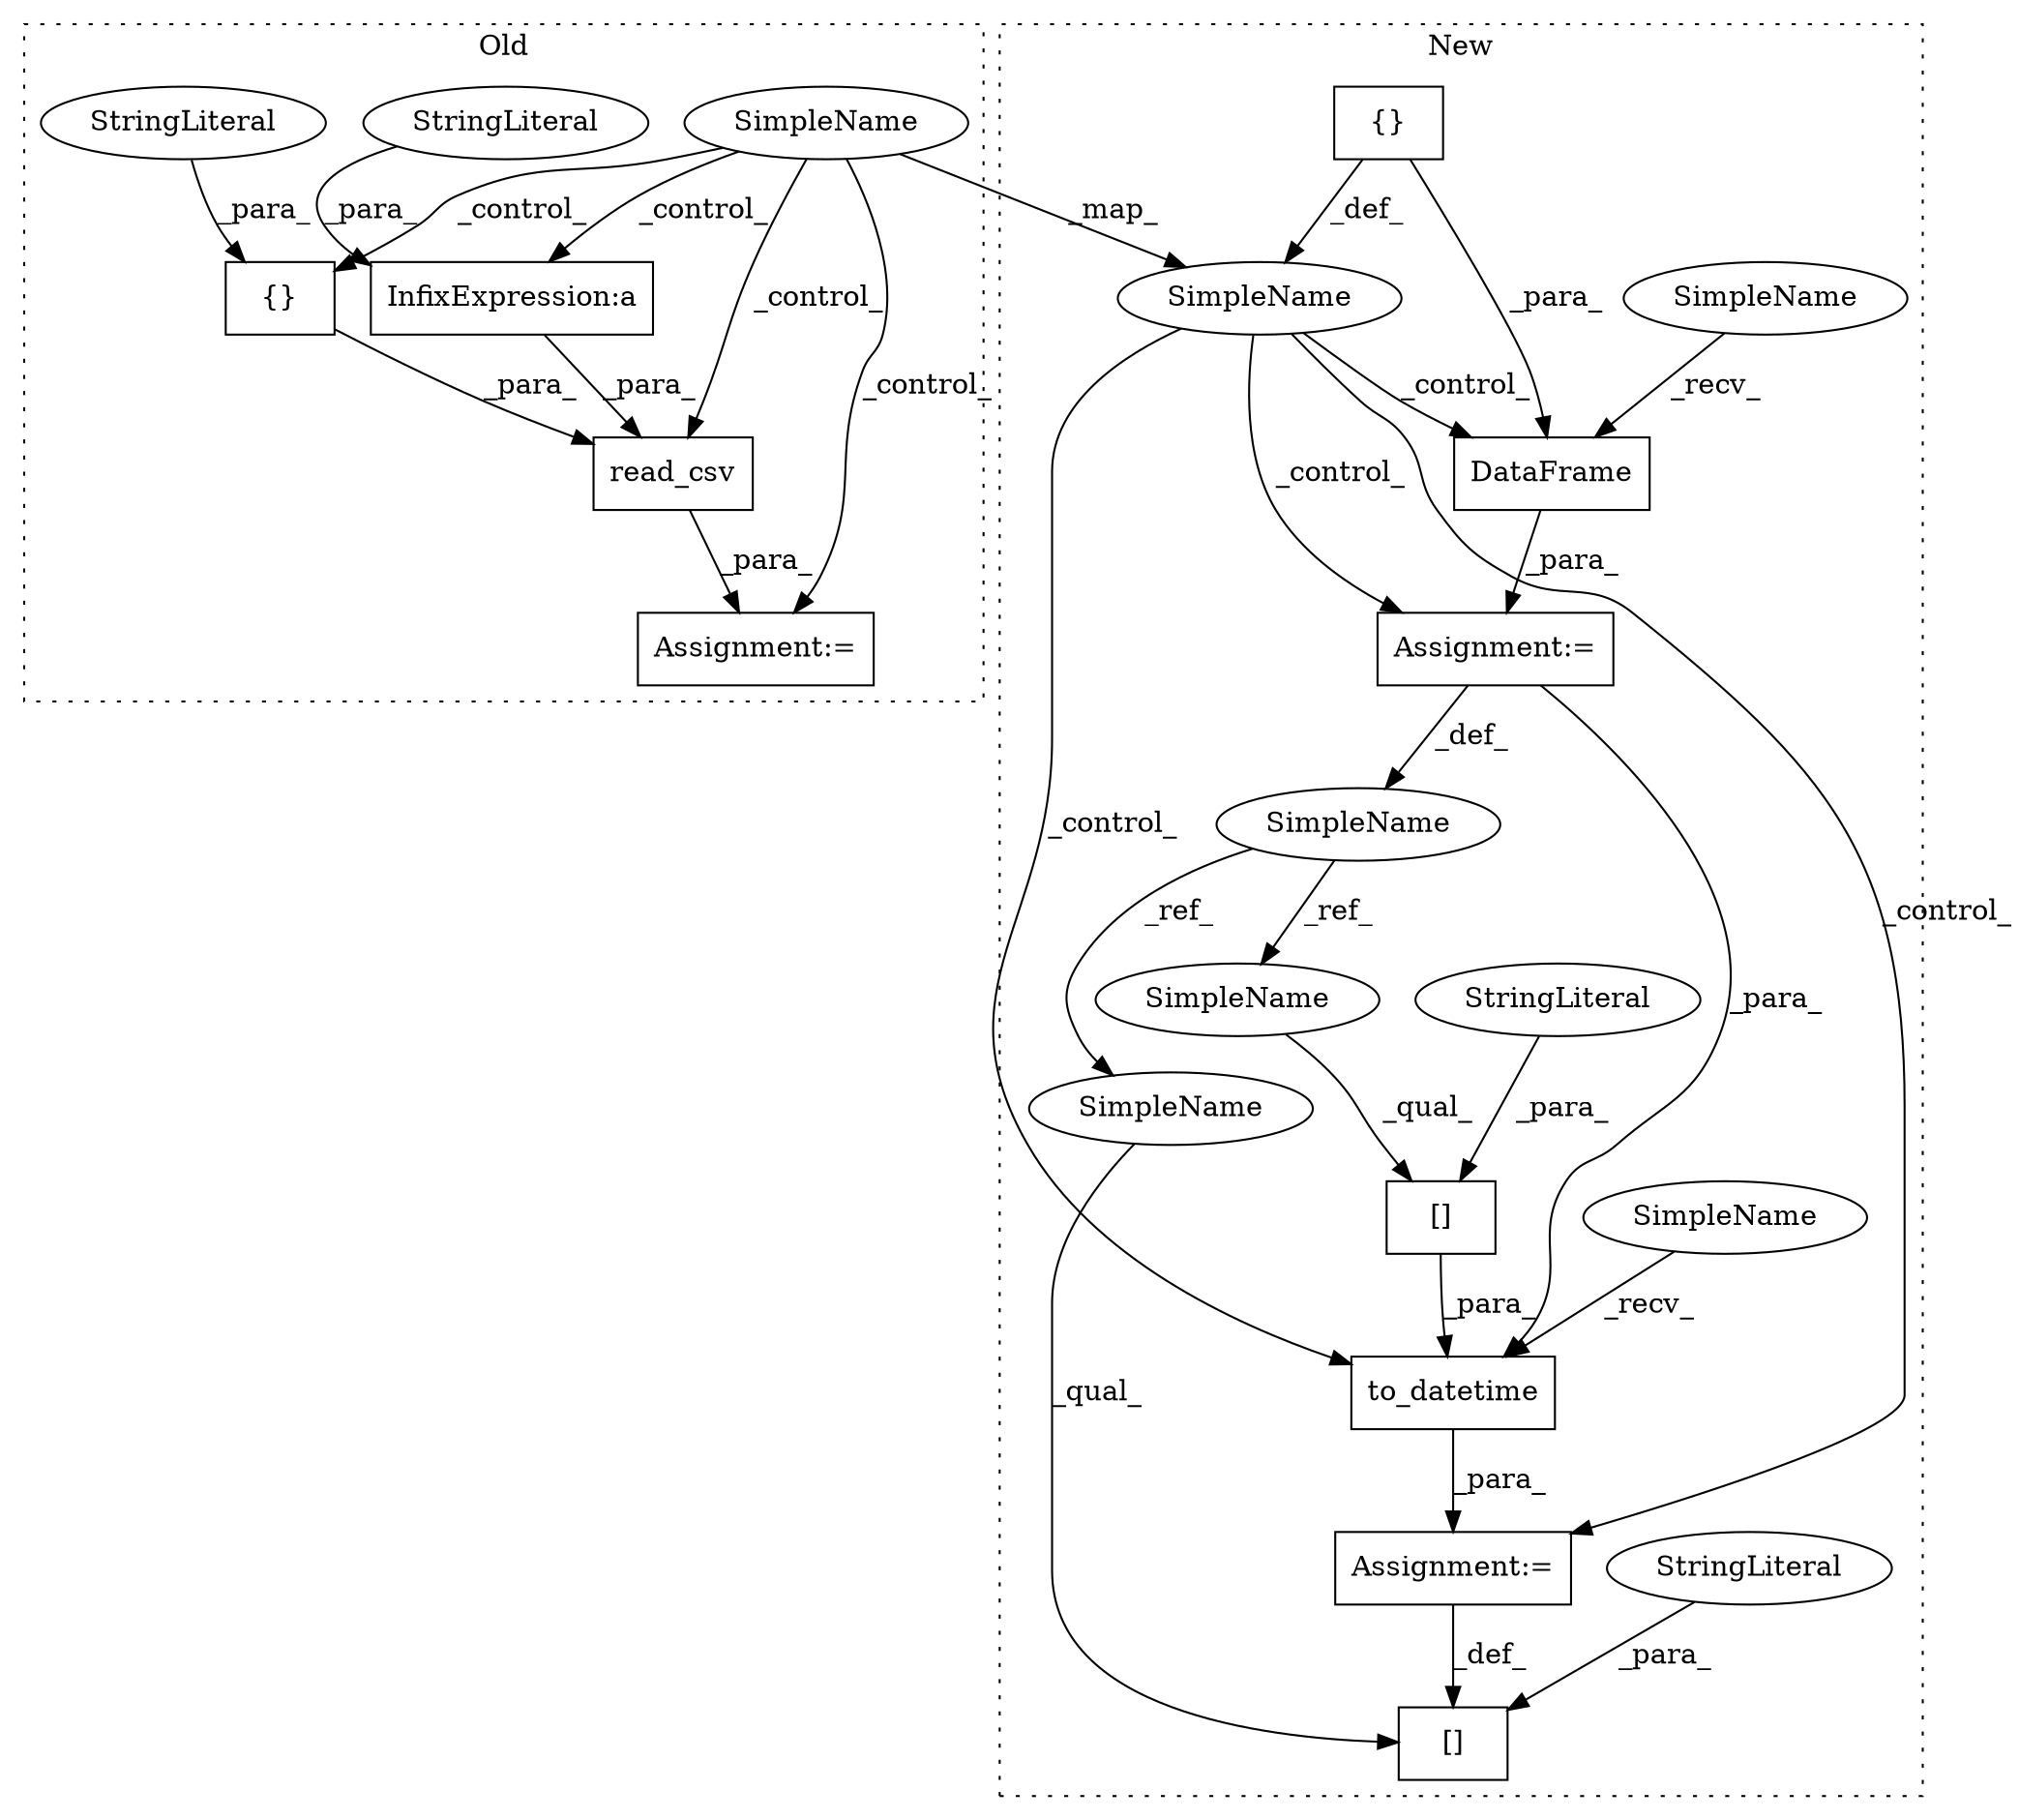 digraph G {
subgraph cluster0 {
1 [label="read_csv" a="32" s="493,600" l="9,1" shape="box"];
4 [label="Assignment:=" a="7" s="485" l="1" shape="box"];
5 [label="{}" a="4" s="592,599" l="1,1" shape="box"];
13 [label="StringLiteral" a="45" s="593" l="6" shape="ellipse"];
14 [label="InfixExpression:a" a="27" s="572" l="3" shape="box"];
17 [label="SimpleName" a="42" s="410" l="5" shape="ellipse"];
18 [label="StringLiteral" a="45" s="502" l="70" shape="ellipse"];
label = "Old";
style="dotted";
}
subgraph cluster1 {
2 [label="DataFrame" a="32" s="675,689" l="10,1" shape="box"];
3 [label="Assignment:=" a="7" s="667" l="1" shape="box"];
6 [label="[]" a="2" s="728,737" l="3,1" shape="box"];
7 [label="SimpleName" a="42" s="665" l="2" shape="ellipse"];
8 [label="[]" a="2" s="698,707" l="3,1" shape="box"];
9 [label="to_datetime" a="32" s="716,738" l="12,1" shape="box"];
10 [label="StringLiteral" a="45" s="701" l="6" shape="ellipse"];
11 [label="StringLiteral" a="45" s="731" l="6" shape="ellipse"];
12 [label="Assignment:=" a="7" s="708" l="1" shape="box"];
15 [label="{}" a="4" s="583,602" l="1,1" shape="box"];
16 [label="SimpleName" a="42" s="562" l="5" shape="ellipse"];
19 [label="SimpleName" a="42" s="698" l="2" shape="ellipse"];
20 [label="SimpleName" a="42" s="728" l="2" shape="ellipse"];
21 [label="SimpleName" a="42" s="709" l="6" shape="ellipse"];
22 [label="SimpleName" a="42" s="668" l="6" shape="ellipse"];
label = "New";
style="dotted";
}
1 -> 4 [label="_para_"];
2 -> 3 [label="_para_"];
3 -> 7 [label="_def_"];
3 -> 9 [label="_para_"];
5 -> 1 [label="_para_"];
6 -> 9 [label="_para_"];
7 -> 19 [label="_ref_"];
7 -> 20 [label="_ref_"];
9 -> 12 [label="_para_"];
10 -> 8 [label="_para_"];
11 -> 6 [label="_para_"];
12 -> 8 [label="_def_"];
13 -> 5 [label="_para_"];
14 -> 1 [label="_para_"];
15 -> 16 [label="_def_"];
15 -> 2 [label="_para_"];
16 -> 12 [label="_control_"];
16 -> 9 [label="_control_"];
16 -> 3 [label="_control_"];
16 -> 2 [label="_control_"];
17 -> 1 [label="_control_"];
17 -> 4 [label="_control_"];
17 -> 5 [label="_control_"];
17 -> 14 [label="_control_"];
17 -> 16 [label="_map_"];
18 -> 14 [label="_para_"];
19 -> 8 [label="_qual_"];
20 -> 6 [label="_qual_"];
21 -> 9 [label="_recv_"];
22 -> 2 [label="_recv_"];
}